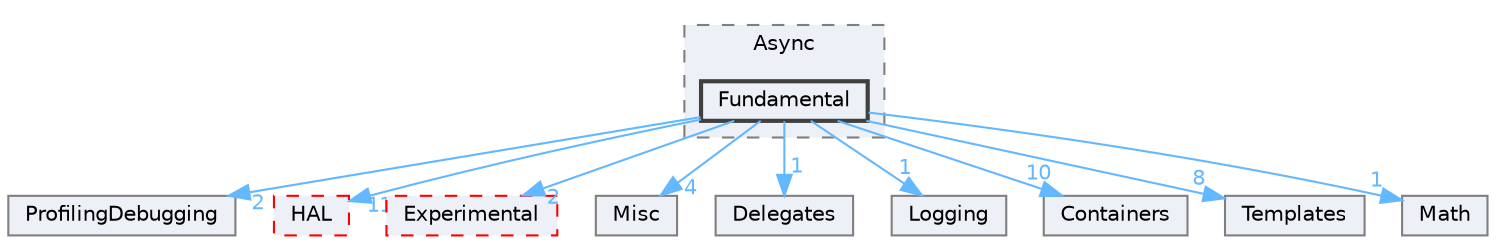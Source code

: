 digraph "Fundamental"
{
 // INTERACTIVE_SVG=YES
 // LATEX_PDF_SIZE
  bgcolor="transparent";
  edge [fontname=Helvetica,fontsize=10,labelfontname=Helvetica,labelfontsize=10];
  node [fontname=Helvetica,fontsize=10,shape=box,height=0.2,width=0.4];
  compound=true
  subgraph clusterdir_fab0544b3443f914df6ed288343023f7 {
    graph [ bgcolor="#edf0f7", pencolor="grey50", label="Async", fontname=Helvetica,fontsize=10 style="filled,dashed", URL="dir_fab0544b3443f914df6ed288343023f7.html",tooltip=""]
  dir_8501baac17e903514dc394cba1802e5c [label="Fundamental", fillcolor="#edf0f7", color="grey25", style="filled,bold", URL="dir_8501baac17e903514dc394cba1802e5c.html",tooltip=""];
  }
  dir_05d66f52e7112794eb14e508e2415903 [label="ProfilingDebugging", fillcolor="#edf0f7", color="grey50", style="filled", URL="dir_05d66f52e7112794eb14e508e2415903.html",tooltip=""];
  dir_06b681a867cd45e91f64ca04156625cf [label="HAL", fillcolor="#edf0f7", color="red", style="filled,dashed", URL="dir_06b681a867cd45e91f64ca04156625cf.html",tooltip=""];
  dir_4ab9d7572061c6848a717d3e8a158f2e [label="Experimental", fillcolor="#edf0f7", color="red", style="filled,dashed", URL="dir_4ab9d7572061c6848a717d3e8a158f2e.html",tooltip=""];
  dir_8d7b93d547498163f6da7ff79a1b5a4d [label="Misc", fillcolor="#edf0f7", color="grey50", style="filled", URL="dir_8d7b93d547498163f6da7ff79a1b5a4d.html",tooltip=""];
  dir_a39d52dbb05fe3fcbf188fdc980a664a [label="Delegates", fillcolor="#edf0f7", color="grey50", style="filled", URL="dir_a39d52dbb05fe3fcbf188fdc980a664a.html",tooltip=""];
  dir_cdbe86fff28349c50d558c00879cc362 [label="Logging", fillcolor="#edf0f7", color="grey50", style="filled", URL="dir_cdbe86fff28349c50d558c00879cc362.html",tooltip=""];
  dir_d6d4edf6ba84739b62e6fae684879a69 [label="Containers", fillcolor="#edf0f7", color="grey50", style="filled", URL="dir_d6d4edf6ba84739b62e6fae684879a69.html",tooltip=""];
  dir_d923b29e5793e4ca6ecf89bd6d2fe94d [label="Templates", fillcolor="#edf0f7", color="grey50", style="filled", URL="dir_d923b29e5793e4ca6ecf89bd6d2fe94d.html",tooltip=""];
  dir_d9c32345848c1de2353c1248bbdefaac [label="Math", fillcolor="#edf0f7", color="grey50", style="filled", URL="dir_d9c32345848c1de2353c1248bbdefaac.html",tooltip=""];
  dir_8501baac17e903514dc394cba1802e5c->dir_05d66f52e7112794eb14e508e2415903 [headlabel="2", labeldistance=1.5 headhref="dir_000416_000773.html" href="dir_000416_000773.html" color="steelblue1" fontcolor="steelblue1"];
  dir_8501baac17e903514dc394cba1802e5c->dir_06b681a867cd45e91f64ca04156625cf [headlabel="11", labeldistance=1.5 headhref="dir_000416_000461.html" href="dir_000416_000461.html" color="steelblue1" fontcolor="steelblue1"];
  dir_8501baac17e903514dc394cba1802e5c->dir_4ab9d7572061c6848a717d3e8a158f2e [headlabel="2", labeldistance=1.5 headhref="dir_000416_000380.html" href="dir_000416_000380.html" color="steelblue1" fontcolor="steelblue1"];
  dir_8501baac17e903514dc394cba1802e5c->dir_8d7b93d547498163f6da7ff79a1b5a4d [headlabel="4", labeldistance=1.5 headhref="dir_000416_000649.html" href="dir_000416_000649.html" color="steelblue1" fontcolor="steelblue1"];
  dir_8501baac17e903514dc394cba1802e5c->dir_a39d52dbb05fe3fcbf188fdc980a664a [headlabel="1", labeldistance=1.5 headhref="dir_000416_000308.html" href="dir_000416_000308.html" color="steelblue1" fontcolor="steelblue1"];
  dir_8501baac17e903514dc394cba1802e5c->dir_cdbe86fff28349c50d558c00879cc362 [headlabel="1", labeldistance=1.5 headhref="dir_000416_000592.html" href="dir_000416_000592.html" color="steelblue1" fontcolor="steelblue1"];
  dir_8501baac17e903514dc394cba1802e5c->dir_d6d4edf6ba84739b62e6fae684879a69 [headlabel="10", labeldistance=1.5 headhref="dir_000416_000253.html" href="dir_000416_000253.html" color="steelblue1" fontcolor="steelblue1"];
  dir_8501baac17e903514dc394cba1802e5c->dir_d923b29e5793e4ca6ecf89bd6d2fe94d [headlabel="8", labeldistance=1.5 headhref="dir_000416_001176.html" href="dir_000416_001176.html" color="steelblue1" fontcolor="steelblue1"];
  dir_8501baac17e903514dc394cba1802e5c->dir_d9c32345848c1de2353c1248bbdefaac [headlabel="1", labeldistance=1.5 headhref="dir_000416_000608.html" href="dir_000416_000608.html" color="steelblue1" fontcolor="steelblue1"];
}
